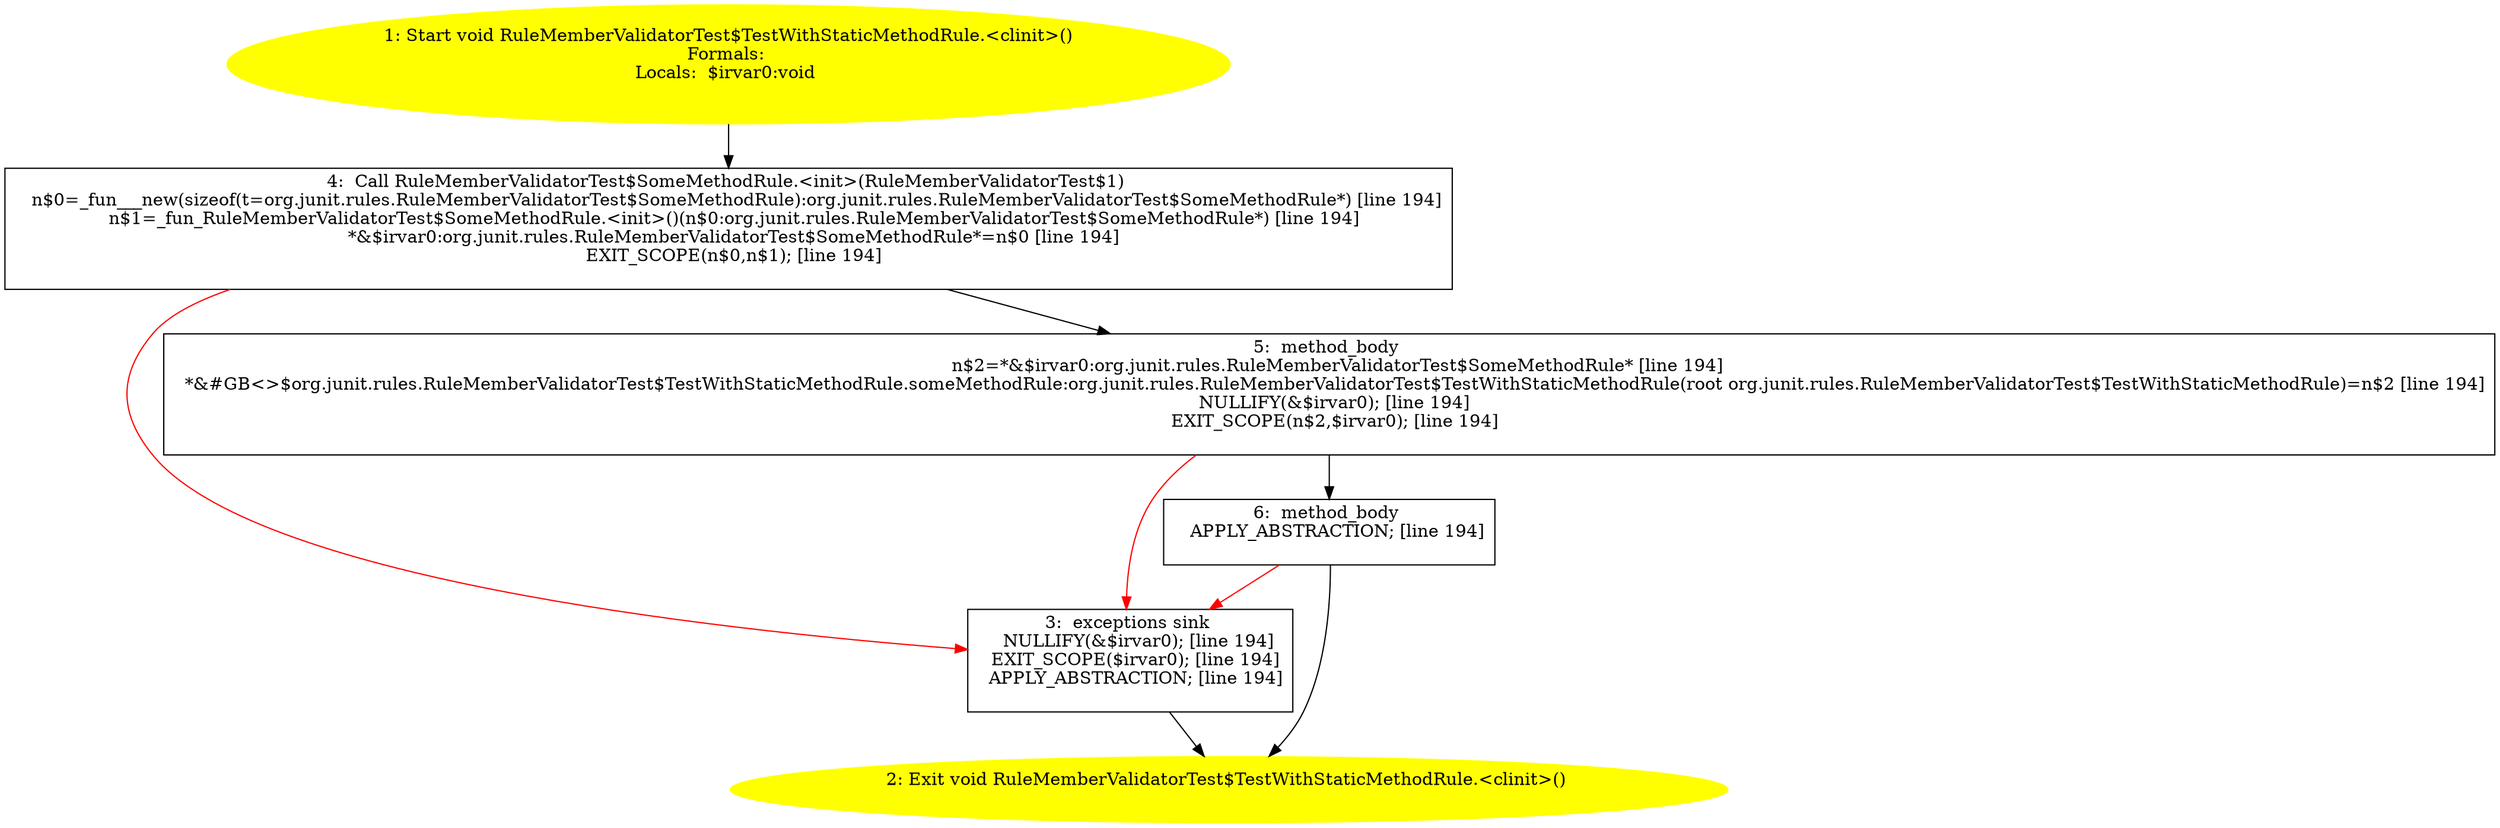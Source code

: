 /* @generated */
digraph cfg {
"org.junit.rules.RuleMemberValidatorTest$TestWithStaticMethodRule.<clinit>():void.504ac91c3639dc6b860c0f4d77d1ab36_1" [label="1: Start void RuleMemberValidatorTest$TestWithStaticMethodRule.<clinit>()\nFormals: \nLocals:  $irvar0:void \n  " color=yellow style=filled]
	

	 "org.junit.rules.RuleMemberValidatorTest$TestWithStaticMethodRule.<clinit>():void.504ac91c3639dc6b860c0f4d77d1ab36_1" -> "org.junit.rules.RuleMemberValidatorTest$TestWithStaticMethodRule.<clinit>():void.504ac91c3639dc6b860c0f4d77d1ab36_4" ;
"org.junit.rules.RuleMemberValidatorTest$TestWithStaticMethodRule.<clinit>():void.504ac91c3639dc6b860c0f4d77d1ab36_2" [label="2: Exit void RuleMemberValidatorTest$TestWithStaticMethodRule.<clinit>() \n  " color=yellow style=filled]
	

"org.junit.rules.RuleMemberValidatorTest$TestWithStaticMethodRule.<clinit>():void.504ac91c3639dc6b860c0f4d77d1ab36_3" [label="3:  exceptions sink \n   NULLIFY(&$irvar0); [line 194]\n  EXIT_SCOPE($irvar0); [line 194]\n  APPLY_ABSTRACTION; [line 194]\n " shape="box"]
	

	 "org.junit.rules.RuleMemberValidatorTest$TestWithStaticMethodRule.<clinit>():void.504ac91c3639dc6b860c0f4d77d1ab36_3" -> "org.junit.rules.RuleMemberValidatorTest$TestWithStaticMethodRule.<clinit>():void.504ac91c3639dc6b860c0f4d77d1ab36_2" ;
"org.junit.rules.RuleMemberValidatorTest$TestWithStaticMethodRule.<clinit>():void.504ac91c3639dc6b860c0f4d77d1ab36_4" [label="4:  Call RuleMemberValidatorTest$SomeMethodRule.<init>(RuleMemberValidatorTest$1) \n   n$0=_fun___new(sizeof(t=org.junit.rules.RuleMemberValidatorTest$SomeMethodRule):org.junit.rules.RuleMemberValidatorTest$SomeMethodRule*) [line 194]\n  n$1=_fun_RuleMemberValidatorTest$SomeMethodRule.<init>()(n$0:org.junit.rules.RuleMemberValidatorTest$SomeMethodRule*) [line 194]\n  *&$irvar0:org.junit.rules.RuleMemberValidatorTest$SomeMethodRule*=n$0 [line 194]\n  EXIT_SCOPE(n$0,n$1); [line 194]\n " shape="box"]
	

	 "org.junit.rules.RuleMemberValidatorTest$TestWithStaticMethodRule.<clinit>():void.504ac91c3639dc6b860c0f4d77d1ab36_4" -> "org.junit.rules.RuleMemberValidatorTest$TestWithStaticMethodRule.<clinit>():void.504ac91c3639dc6b860c0f4d77d1ab36_5" ;
	 "org.junit.rules.RuleMemberValidatorTest$TestWithStaticMethodRule.<clinit>():void.504ac91c3639dc6b860c0f4d77d1ab36_4" -> "org.junit.rules.RuleMemberValidatorTest$TestWithStaticMethodRule.<clinit>():void.504ac91c3639dc6b860c0f4d77d1ab36_3" [color="red" ];
"org.junit.rules.RuleMemberValidatorTest$TestWithStaticMethodRule.<clinit>():void.504ac91c3639dc6b860c0f4d77d1ab36_5" [label="5:  method_body \n   n$2=*&$irvar0:org.junit.rules.RuleMemberValidatorTest$SomeMethodRule* [line 194]\n  *&#GB<>$org.junit.rules.RuleMemberValidatorTest$TestWithStaticMethodRule.someMethodRule:org.junit.rules.RuleMemberValidatorTest$TestWithStaticMethodRule(root org.junit.rules.RuleMemberValidatorTest$TestWithStaticMethodRule)=n$2 [line 194]\n  NULLIFY(&$irvar0); [line 194]\n  EXIT_SCOPE(n$2,$irvar0); [line 194]\n " shape="box"]
	

	 "org.junit.rules.RuleMemberValidatorTest$TestWithStaticMethodRule.<clinit>():void.504ac91c3639dc6b860c0f4d77d1ab36_5" -> "org.junit.rules.RuleMemberValidatorTest$TestWithStaticMethodRule.<clinit>():void.504ac91c3639dc6b860c0f4d77d1ab36_6" ;
	 "org.junit.rules.RuleMemberValidatorTest$TestWithStaticMethodRule.<clinit>():void.504ac91c3639dc6b860c0f4d77d1ab36_5" -> "org.junit.rules.RuleMemberValidatorTest$TestWithStaticMethodRule.<clinit>():void.504ac91c3639dc6b860c0f4d77d1ab36_3" [color="red" ];
"org.junit.rules.RuleMemberValidatorTest$TestWithStaticMethodRule.<clinit>():void.504ac91c3639dc6b860c0f4d77d1ab36_6" [label="6:  method_body \n   APPLY_ABSTRACTION; [line 194]\n " shape="box"]
	

	 "org.junit.rules.RuleMemberValidatorTest$TestWithStaticMethodRule.<clinit>():void.504ac91c3639dc6b860c0f4d77d1ab36_6" -> "org.junit.rules.RuleMemberValidatorTest$TestWithStaticMethodRule.<clinit>():void.504ac91c3639dc6b860c0f4d77d1ab36_2" ;
	 "org.junit.rules.RuleMemberValidatorTest$TestWithStaticMethodRule.<clinit>():void.504ac91c3639dc6b860c0f4d77d1ab36_6" -> "org.junit.rules.RuleMemberValidatorTest$TestWithStaticMethodRule.<clinit>():void.504ac91c3639dc6b860c0f4d77d1ab36_3" [color="red" ];
}
